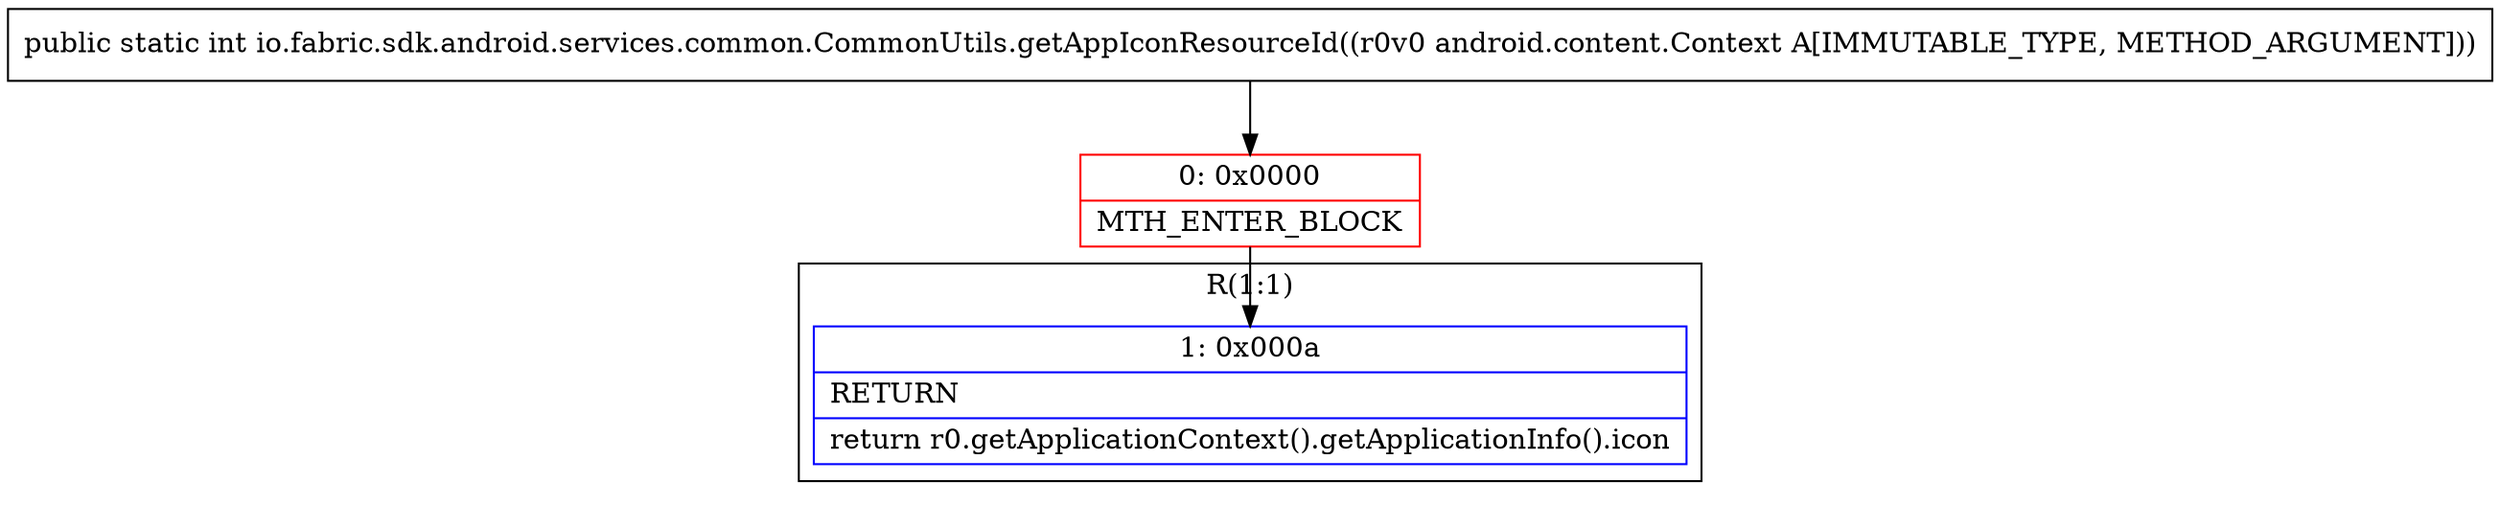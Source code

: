 digraph "CFG forio.fabric.sdk.android.services.common.CommonUtils.getAppIconResourceId(Landroid\/content\/Context;)I" {
subgraph cluster_Region_788902326 {
label = "R(1:1)";
node [shape=record,color=blue];
Node_1 [shape=record,label="{1\:\ 0x000a|RETURN\l|return r0.getApplicationContext().getApplicationInfo().icon\l}"];
}
Node_0 [shape=record,color=red,label="{0\:\ 0x0000|MTH_ENTER_BLOCK\l}"];
MethodNode[shape=record,label="{public static int io.fabric.sdk.android.services.common.CommonUtils.getAppIconResourceId((r0v0 android.content.Context A[IMMUTABLE_TYPE, METHOD_ARGUMENT])) }"];
MethodNode -> Node_0;
Node_0 -> Node_1;
}

